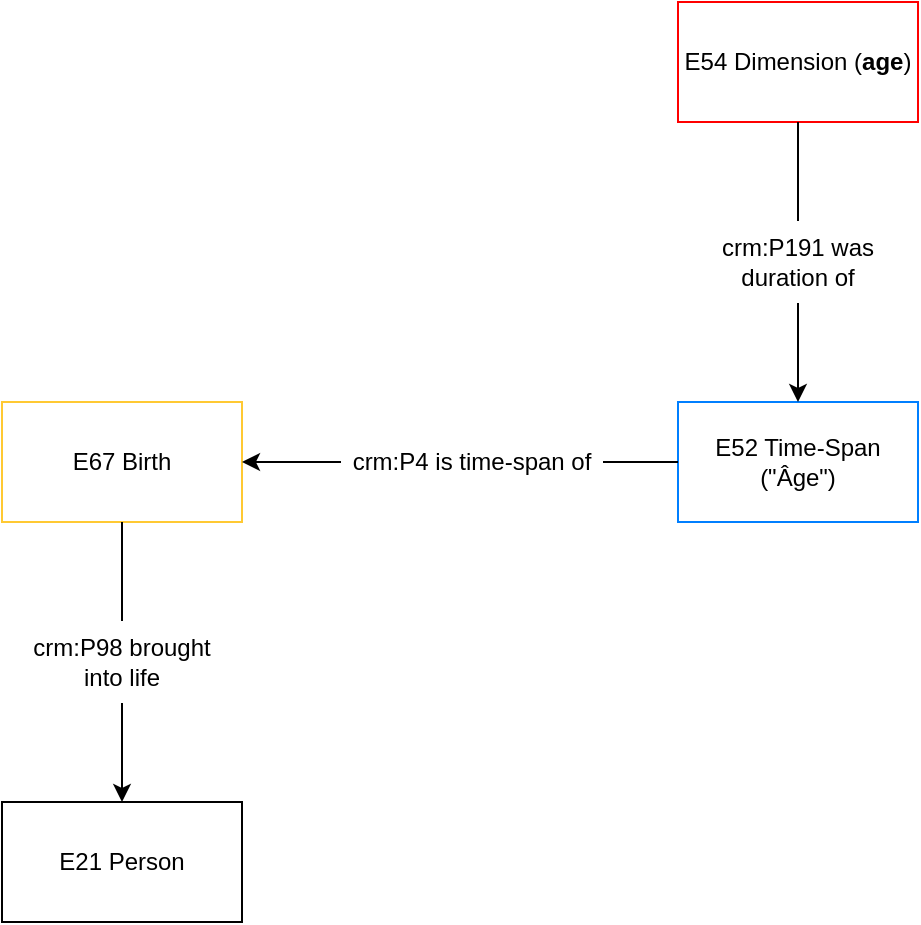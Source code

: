 <mxfile version="24.4.6" type="device">
  <diagram name="Page-1" id="0SBXd49LUMcfFHOJyT-W">
    <mxGraphModel dx="618" dy="522" grid="1" gridSize="10" guides="1" tooltips="1" connect="1" arrows="1" fold="1" page="1" pageScale="1" pageWidth="2336" pageHeight="1654" math="0" shadow="0">
      <root>
        <mxCell id="0" />
        <mxCell id="1" parent="0" />
        <mxCell id="LVzLQ8PIczJLZQD4RkMt-1" value="E67 Birth" style="rounded=0;whiteSpace=wrap;html=1;fillColor=default;strokeColor=#FFC933;" parent="1" vertex="1">
          <mxGeometry x="770" y="390" width="120" height="60" as="geometry" />
        </mxCell>
        <mxCell id="LVzLQ8PIczJLZQD4RkMt-3" value="E54 Dimension (&lt;b&gt;age&lt;/b&gt;)" style="rounded=0;whiteSpace=wrap;html=1;strokeColor=#FF0000;" parent="1" vertex="1">
          <mxGeometry x="1108" y="190" width="120" height="60" as="geometry" />
        </mxCell>
        <mxCell id="LVzLQ8PIczJLZQD4RkMt-8" value="" style="endArrow=classic;html=1;rounded=0;entryX=0.5;entryY=0;entryDx=0;entryDy=0;exitX=0.5;exitY=1;exitDx=0;exitDy=0;" parent="1" source="LVzLQ8PIczJLZQD4RkMt-1" edge="1">
          <mxGeometry width="50" height="50" relative="1" as="geometry">
            <mxPoint x="920" y="510" as="sourcePoint" />
            <mxPoint x="830" y="590" as="targetPoint" />
          </mxGeometry>
        </mxCell>
        <mxCell id="LVzLQ8PIczJLZQD4RkMt-10" value="crm:P98 brought into life" style="rounded=0;whiteSpace=wrap;html=1;strokeColor=#FFFFFF;" parent="1" vertex="1">
          <mxGeometry x="780" y="500" width="100" height="40" as="geometry" />
        </mxCell>
        <mxCell id="LVzLQ8PIczJLZQD4RkMt-11" value="E21 Person" style="rounded=0;whiteSpace=wrap;html=1;" parent="1" vertex="1">
          <mxGeometry x="770" y="590" width="120" height="60" as="geometry" />
        </mxCell>
        <mxCell id="LVzLQ8PIczJLZQD4RkMt-44" value="E52 Time-Span (&quot;Âge&quot;)" style="rounded=0;whiteSpace=wrap;html=1;strokeColor=#007FFF;" parent="1" vertex="1">
          <mxGeometry x="1108" y="390" width="120" height="60" as="geometry" />
        </mxCell>
        <mxCell id="LVzLQ8PIczJLZQD4RkMt-45" value="" style="endArrow=classic;html=1;rounded=0;exitX=0.5;exitY=1;exitDx=0;exitDy=0;entryX=0.5;entryY=0;entryDx=0;entryDy=0;" parent="1" source="LVzLQ8PIczJLZQD4RkMt-3" target="LVzLQ8PIczJLZQD4RkMt-44" edge="1">
          <mxGeometry width="50" height="50" relative="1" as="geometry">
            <mxPoint x="1420" y="320" as="sourcePoint" />
            <mxPoint x="1162" y="388" as="targetPoint" />
          </mxGeometry>
        </mxCell>
        <mxCell id="LVzLQ8PIczJLZQD4RkMt-5" value="crm:P191 was duration of" style="rounded=0;whiteSpace=wrap;html=1;strokeColor=#FFFFFF;" parent="1" vertex="1">
          <mxGeometry x="1108" y="300" width="120" height="40" as="geometry" />
        </mxCell>
        <mxCell id="LVzLQ8PIczJLZQD4RkMt-49" value="" style="endArrow=classic;html=1;rounded=0;entryX=1;entryY=0.5;entryDx=0;entryDy=0;exitX=0;exitY=0.5;exitDx=0;exitDy=0;" parent="1" source="LVzLQ8PIczJLZQD4RkMt-44" target="LVzLQ8PIczJLZQD4RkMt-1" edge="1">
          <mxGeometry width="50" height="50" relative="1" as="geometry">
            <mxPoint x="1238" y="430" as="sourcePoint" />
            <mxPoint x="1390" y="430" as="targetPoint" />
          </mxGeometry>
        </mxCell>
        <mxCell id="LVzLQ8PIczJLZQD4RkMt-50" value="crm:P4 is time-span of" style="rounded=0;whiteSpace=wrap;html=1;strokeColor=#FFFFFF;" parent="1" vertex="1">
          <mxGeometry x="940" y="400" width="130" height="40" as="geometry" />
        </mxCell>
      </root>
    </mxGraphModel>
  </diagram>
</mxfile>
